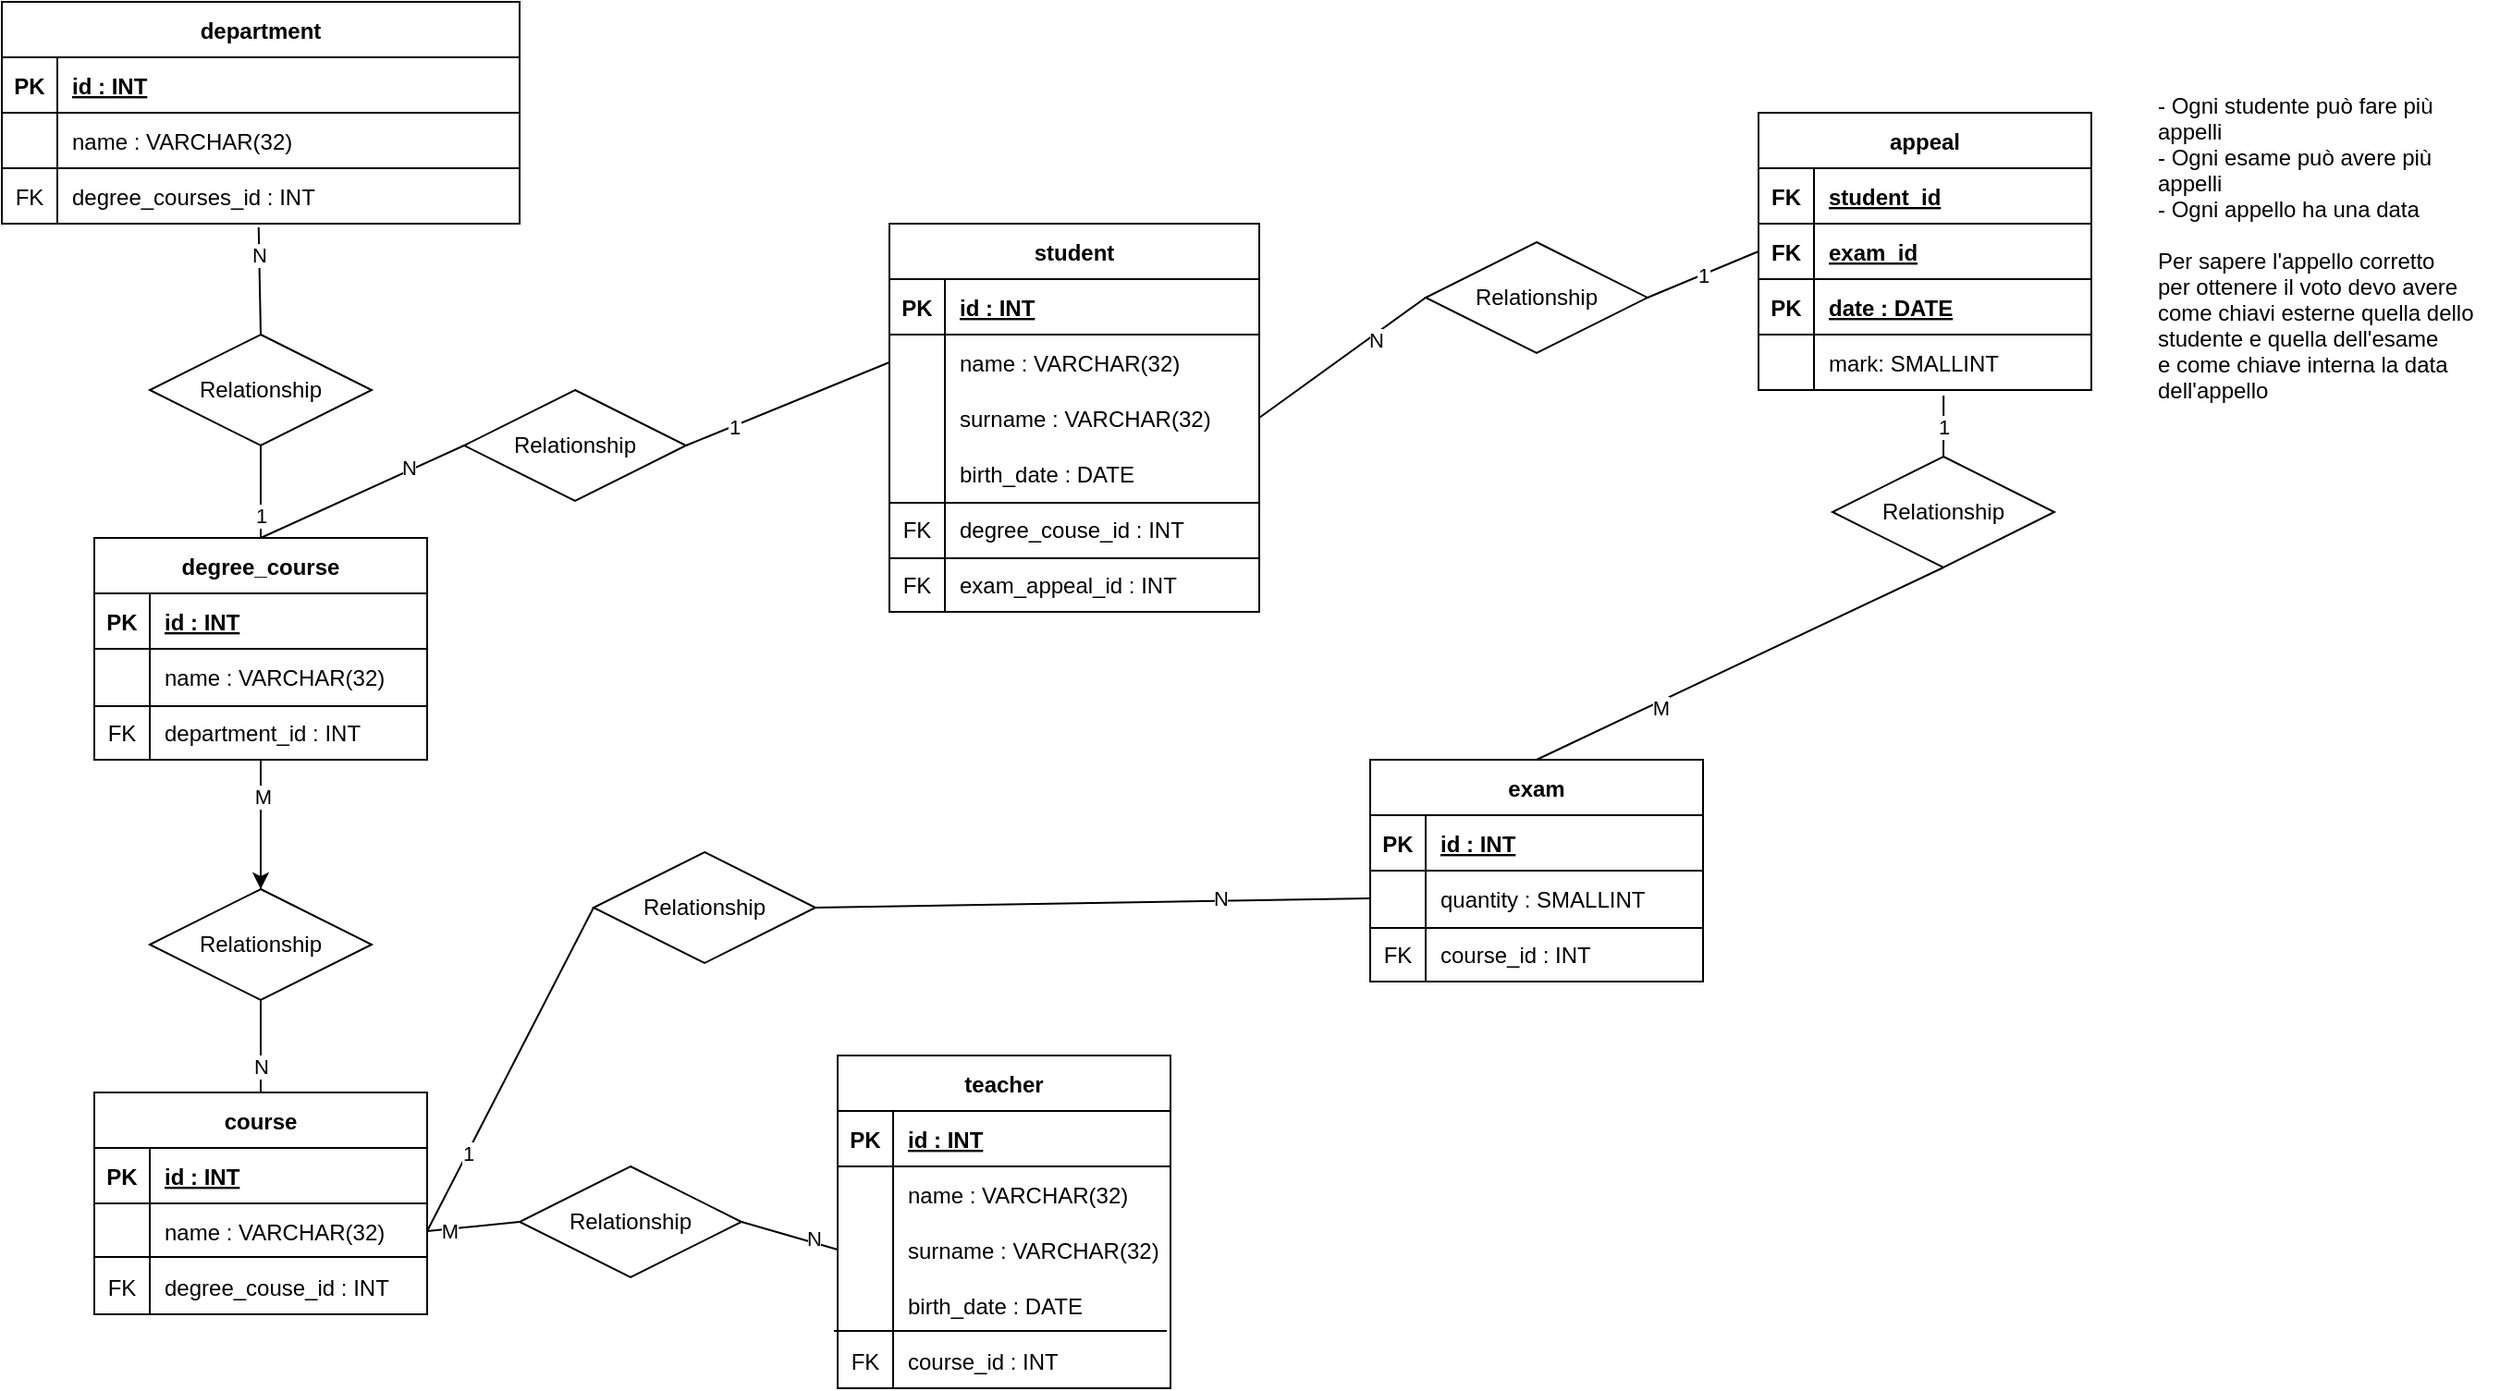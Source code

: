 <mxfile version="20.7.4" type="device"><diagram id="DWZKj3SrwpcoUIQCz8j2" name="Pagina-1"><mxGraphModel dx="1434" dy="836" grid="1" gridSize="10" guides="1" tooltips="1" connect="1" arrows="1" fold="1" page="1" pageScale="1" pageWidth="3300" pageHeight="4681" math="0" shadow="0"><root><mxCell id="0"/><mxCell id="1" parent="0"/><mxCell id="6CLh-cttLVNb6M2mS8Tf-47" value="department" style="shape=table;startSize=30;container=1;collapsible=1;childLayout=tableLayout;fixedRows=1;rowLines=0;fontStyle=1;align=center;resizeLast=1;" vertex="1" parent="1"><mxGeometry x="20" y="20" width="280" height="120" as="geometry"/></mxCell><mxCell id="6CLh-cttLVNb6M2mS8Tf-48" value="" style="shape=tableRow;horizontal=0;startSize=0;swimlaneHead=0;swimlaneBody=0;fillColor=none;collapsible=0;dropTarget=0;points=[[0,0.5],[1,0.5]];portConstraint=eastwest;top=0;left=0;right=0;bottom=1;" vertex="1" parent="6CLh-cttLVNb6M2mS8Tf-47"><mxGeometry y="30" width="280" height="30" as="geometry"/></mxCell><mxCell id="6CLh-cttLVNb6M2mS8Tf-49" value="PK" style="shape=partialRectangle;connectable=0;fillColor=none;top=0;left=0;bottom=0;right=0;fontStyle=1;overflow=hidden;" vertex="1" parent="6CLh-cttLVNb6M2mS8Tf-48"><mxGeometry width="30" height="30" as="geometry"><mxRectangle width="30" height="30" as="alternateBounds"/></mxGeometry></mxCell><mxCell id="6CLh-cttLVNb6M2mS8Tf-50" value="id : INT" style="shape=partialRectangle;connectable=0;fillColor=none;top=0;left=0;bottom=0;right=0;align=left;spacingLeft=6;fontStyle=5;overflow=hidden;" vertex="1" parent="6CLh-cttLVNb6M2mS8Tf-48"><mxGeometry x="30" width="250" height="30" as="geometry"><mxRectangle width="250" height="30" as="alternateBounds"/></mxGeometry></mxCell><mxCell id="6CLh-cttLVNb6M2mS8Tf-51" value="" style="shape=tableRow;horizontal=0;startSize=0;swimlaneHead=0;swimlaneBody=0;fillColor=none;collapsible=0;dropTarget=0;points=[[0,0.5],[1,0.5]];portConstraint=eastwest;top=0;left=0;right=0;bottom=0;perimeterSpacing=0;" vertex="1" parent="6CLh-cttLVNb6M2mS8Tf-47"><mxGeometry y="60" width="280" height="30" as="geometry"/></mxCell><mxCell id="6CLh-cttLVNb6M2mS8Tf-52" value="" style="shape=partialRectangle;connectable=0;fillColor=none;top=0;left=0;bottom=0;right=0;editable=1;overflow=hidden;" vertex="1" parent="6CLh-cttLVNb6M2mS8Tf-51"><mxGeometry width="30" height="30" as="geometry"><mxRectangle width="30" height="30" as="alternateBounds"/></mxGeometry></mxCell><mxCell id="6CLh-cttLVNb6M2mS8Tf-53" value="name : VARCHAR(32)" style="shape=partialRectangle;connectable=0;fillColor=none;top=0;left=0;bottom=0;right=0;align=left;spacingLeft=6;overflow=hidden;" vertex="1" parent="6CLh-cttLVNb6M2mS8Tf-51"><mxGeometry x="30" width="250" height="30" as="geometry"><mxRectangle width="250" height="30" as="alternateBounds"/></mxGeometry></mxCell><mxCell id="6CLh-cttLVNb6M2mS8Tf-65" value="" style="shape=tableRow;horizontal=0;startSize=0;swimlaneHead=0;swimlaneBody=0;fillColor=none;collapsible=0;dropTarget=0;points=[[0,0.5],[1,0.5]];portConstraint=eastwest;top=0;left=0;right=0;bottom=0;perimeterSpacing=0;swimlaneLine=1;strokeWidth=1;strokeColor=#000000;rounded=0;shadow=0;" vertex="1" parent="6CLh-cttLVNb6M2mS8Tf-47"><mxGeometry y="90" width="280" height="30" as="geometry"/></mxCell><mxCell id="6CLh-cttLVNb6M2mS8Tf-66" value="FK" style="shape=partialRectangle;connectable=0;fillColor=none;top=0;left=0;bottom=0;right=0;fontStyle=0;overflow=hidden;" vertex="1" parent="6CLh-cttLVNb6M2mS8Tf-65"><mxGeometry width="30" height="30" as="geometry"><mxRectangle width="30" height="30" as="alternateBounds"/></mxGeometry></mxCell><mxCell id="6CLh-cttLVNb6M2mS8Tf-67" value="degree_courses_id : INT" style="shape=partialRectangle;connectable=0;fillColor=none;top=0;left=0;bottom=0;right=0;align=left;spacingLeft=6;fontStyle=0;overflow=hidden;" vertex="1" parent="6CLh-cttLVNb6M2mS8Tf-65"><mxGeometry x="30" width="250" height="30" as="geometry"><mxRectangle width="250" height="30" as="alternateBounds"/></mxGeometry></mxCell><mxCell id="6CLh-cttLVNb6M2mS8Tf-120" value="" style="edgeStyle=orthogonalEdgeStyle;rounded=0;orthogonalLoop=1;jettySize=auto;html=1;" edge="1" parent="1" source="6CLh-cttLVNb6M2mS8Tf-68" target="6CLh-cttLVNb6M2mS8Tf-117"><mxGeometry relative="1" as="geometry"/></mxCell><mxCell id="6CLh-cttLVNb6M2mS8Tf-68" value="degree_course" style="shape=table;startSize=30;container=1;collapsible=1;childLayout=tableLayout;fixedRows=1;rowLines=0;fontStyle=1;align=center;resizeLast=1;" vertex="1" parent="1"><mxGeometry x="70" y="310" width="180" height="120" as="geometry"/></mxCell><mxCell id="6CLh-cttLVNb6M2mS8Tf-69" value="" style="shape=tableRow;horizontal=0;startSize=0;swimlaneHead=0;swimlaneBody=0;fillColor=none;collapsible=0;dropTarget=0;points=[[0,0.5],[1,0.5]];portConstraint=eastwest;top=0;left=0;right=0;bottom=1;" vertex="1" parent="6CLh-cttLVNb6M2mS8Tf-68"><mxGeometry y="30" width="180" height="30" as="geometry"/></mxCell><mxCell id="6CLh-cttLVNb6M2mS8Tf-70" value="PK" style="shape=partialRectangle;connectable=0;fillColor=none;top=0;left=0;bottom=0;right=0;fontStyle=1;overflow=hidden;" vertex="1" parent="6CLh-cttLVNb6M2mS8Tf-69"><mxGeometry width="30" height="30" as="geometry"><mxRectangle width="30" height="30" as="alternateBounds"/></mxGeometry></mxCell><mxCell id="6CLh-cttLVNb6M2mS8Tf-71" value="id : INT" style="shape=partialRectangle;connectable=0;fillColor=none;top=0;left=0;bottom=0;right=0;align=left;spacingLeft=6;fontStyle=5;overflow=hidden;" vertex="1" parent="6CLh-cttLVNb6M2mS8Tf-69"><mxGeometry x="30" width="150" height="30" as="geometry"><mxRectangle width="150" height="30" as="alternateBounds"/></mxGeometry></mxCell><mxCell id="6CLh-cttLVNb6M2mS8Tf-72" value="" style="shape=tableRow;horizontal=0;startSize=0;swimlaneHead=0;swimlaneBody=0;fillColor=none;collapsible=0;dropTarget=0;points=[[0,0.5],[1,0.5]];portConstraint=eastwest;top=0;left=0;right=0;bottom=0;" vertex="1" parent="6CLh-cttLVNb6M2mS8Tf-68"><mxGeometry y="60" width="180" height="30" as="geometry"/></mxCell><mxCell id="6CLh-cttLVNb6M2mS8Tf-73" value="" style="shape=partialRectangle;connectable=0;fillColor=none;top=0;left=0;bottom=0;right=0;editable=1;overflow=hidden;" vertex="1" parent="6CLh-cttLVNb6M2mS8Tf-72"><mxGeometry width="30" height="30" as="geometry"><mxRectangle width="30" height="30" as="alternateBounds"/></mxGeometry></mxCell><mxCell id="6CLh-cttLVNb6M2mS8Tf-74" value="name : VARCHAR(32)" style="shape=partialRectangle;connectable=0;fillColor=none;top=0;left=0;bottom=0;right=0;align=left;spacingLeft=6;overflow=hidden;" vertex="1" parent="6CLh-cttLVNb6M2mS8Tf-72"><mxGeometry x="30" width="150" height="30" as="geometry"><mxRectangle width="150" height="30" as="alternateBounds"/></mxGeometry></mxCell><mxCell id="6CLh-cttLVNb6M2mS8Tf-106" value="" style="shape=tableRow;horizontal=0;startSize=0;swimlaneHead=0;swimlaneBody=0;fillColor=none;collapsible=0;dropTarget=0;points=[[0,0.5],[1,0.5]];portConstraint=eastwest;top=0;left=0;right=0;bottom=0;rounded=0;shadow=0;sketch=0;strokeColor=#000000;strokeWidth=1;" vertex="1" parent="6CLh-cttLVNb6M2mS8Tf-68"><mxGeometry y="90" width="180" height="30" as="geometry"/></mxCell><mxCell id="6CLh-cttLVNb6M2mS8Tf-107" value="FK" style="shape=partialRectangle;connectable=0;fillColor=none;top=0;left=0;bottom=0;right=0;fontStyle=0;overflow=hidden;rounded=0;shadow=0;sketch=0;strokeColor=#000000;strokeWidth=1;" vertex="1" parent="6CLh-cttLVNb6M2mS8Tf-106"><mxGeometry width="30" height="30" as="geometry"><mxRectangle width="30" height="30" as="alternateBounds"/></mxGeometry></mxCell><mxCell id="6CLh-cttLVNb6M2mS8Tf-108" value="department_id : INT" style="shape=partialRectangle;connectable=0;fillColor=none;top=0;left=0;bottom=0;right=0;align=left;spacingLeft=6;fontStyle=0;overflow=hidden;rounded=0;shadow=0;sketch=0;strokeColor=#000000;strokeWidth=1;" vertex="1" parent="6CLh-cttLVNb6M2mS8Tf-106"><mxGeometry x="30" width="150" height="30" as="geometry"><mxRectangle width="150" height="30" as="alternateBounds"/></mxGeometry></mxCell><mxCell id="6CLh-cttLVNb6M2mS8Tf-87" value="" style="line;strokeWidth=1;rotatable=0;dashed=0;labelPosition=right;align=left;verticalAlign=middle;spacingTop=0;spacingLeft=6;points=[];portConstraint=eastwest;rounded=0;shadow=0;sketch=0;strokeColor=#000000;fillColor=none;" vertex="1" parent="1"><mxGeometry x="20" y="105" width="280" height="10" as="geometry"/></mxCell><mxCell id="6CLh-cttLVNb6M2mS8Tf-88" value="Relationship" style="shape=rhombus;perimeter=rhombusPerimeter;whiteSpace=wrap;html=1;align=center;rounded=0;shadow=0;sketch=0;strokeColor=#000000;strokeWidth=1;fillColor=none;" vertex="1" parent="1"><mxGeometry x="100" y="200" width="120" height="60" as="geometry"/></mxCell><mxCell id="6CLh-cttLVNb6M2mS8Tf-89" value="" style="endArrow=none;html=1;rounded=0;exitX=0.496;exitY=1.067;exitDx=0;exitDy=0;entryX=0.5;entryY=0;entryDx=0;entryDy=0;exitPerimeter=0;" edge="1" parent="1" source="6CLh-cttLVNb6M2mS8Tf-65" target="6CLh-cttLVNb6M2mS8Tf-88"><mxGeometry relative="1" as="geometry"><mxPoint x="280" y="250" as="sourcePoint"/><mxPoint x="440" y="250" as="targetPoint"/></mxGeometry></mxCell><mxCell id="6CLh-cttLVNb6M2mS8Tf-110" value="N" style="edgeLabel;html=1;align=center;verticalAlign=middle;resizable=0;points=[];" vertex="1" connectable="0" parent="6CLh-cttLVNb6M2mS8Tf-89"><mxGeometry x="-0.483" relative="1" as="geometry"><mxPoint as="offset"/></mxGeometry></mxCell><mxCell id="6CLh-cttLVNb6M2mS8Tf-90" value="" style="endArrow=none;html=1;rounded=0;exitX=0.5;exitY=1;exitDx=0;exitDy=0;entryX=0.5;entryY=0;entryDx=0;entryDy=0;" edge="1" parent="1" source="6CLh-cttLVNb6M2mS8Tf-88" target="6CLh-cttLVNb6M2mS8Tf-68"><mxGeometry relative="1" as="geometry"><mxPoint x="380" y="240" as="sourcePoint"/><mxPoint x="540" y="240" as="targetPoint"/></mxGeometry></mxCell><mxCell id="6CLh-cttLVNb6M2mS8Tf-111" value="1" style="edgeLabel;html=1;align=center;verticalAlign=middle;resizable=0;points=[];" vertex="1" connectable="0" parent="6CLh-cttLVNb6M2mS8Tf-90"><mxGeometry x="0.52" relative="1" as="geometry"><mxPoint as="offset"/></mxGeometry></mxCell><mxCell id="6CLh-cttLVNb6M2mS8Tf-91" value="course" style="shape=table;startSize=30;container=1;collapsible=1;childLayout=tableLayout;fixedRows=1;rowLines=0;fontStyle=1;align=center;resizeLast=1;rounded=0;shadow=0;sketch=0;strokeColor=#000000;strokeWidth=1;fillColor=none;" vertex="1" parent="1"><mxGeometry x="70" y="610" width="180" height="120" as="geometry"/></mxCell><mxCell id="6CLh-cttLVNb6M2mS8Tf-92" value="" style="shape=tableRow;horizontal=0;startSize=0;swimlaneHead=0;swimlaneBody=0;fillColor=none;collapsible=0;dropTarget=0;points=[[0,0.5],[1,0.5]];portConstraint=eastwest;top=0;left=0;right=0;bottom=1;rounded=0;shadow=0;sketch=0;strokeColor=#000000;strokeWidth=1;" vertex="1" parent="6CLh-cttLVNb6M2mS8Tf-91"><mxGeometry y="30" width="180" height="30" as="geometry"/></mxCell><mxCell id="6CLh-cttLVNb6M2mS8Tf-93" value="PK" style="shape=partialRectangle;connectable=0;fillColor=none;top=0;left=0;bottom=0;right=0;fontStyle=1;overflow=hidden;rounded=0;shadow=0;sketch=0;strokeColor=#000000;strokeWidth=1;" vertex="1" parent="6CLh-cttLVNb6M2mS8Tf-92"><mxGeometry width="30" height="30" as="geometry"><mxRectangle width="30" height="30" as="alternateBounds"/></mxGeometry></mxCell><mxCell id="6CLh-cttLVNb6M2mS8Tf-94" value="id : INT" style="shape=partialRectangle;connectable=0;fillColor=none;top=0;left=0;bottom=0;right=0;align=left;spacingLeft=6;fontStyle=5;overflow=hidden;rounded=0;shadow=0;sketch=0;strokeColor=#000000;strokeWidth=1;" vertex="1" parent="6CLh-cttLVNb6M2mS8Tf-92"><mxGeometry x="30" width="150" height="30" as="geometry"><mxRectangle width="150" height="30" as="alternateBounds"/></mxGeometry></mxCell><mxCell id="6CLh-cttLVNb6M2mS8Tf-95" value="" style="shape=tableRow;horizontal=0;startSize=0;swimlaneHead=0;swimlaneBody=0;fillColor=none;collapsible=0;dropTarget=0;points=[[0,0.5],[1,0.5]];portConstraint=eastwest;top=0;left=0;right=0;bottom=0;rounded=0;shadow=0;sketch=0;strokeColor=#000000;strokeWidth=1;" vertex="1" parent="6CLh-cttLVNb6M2mS8Tf-91"><mxGeometry y="60" width="180" height="30" as="geometry"/></mxCell><mxCell id="6CLh-cttLVNb6M2mS8Tf-96" value="" style="shape=partialRectangle;connectable=0;fillColor=none;top=0;left=0;bottom=0;right=0;editable=1;overflow=hidden;rounded=0;shadow=0;sketch=0;strokeColor=#000000;strokeWidth=1;" vertex="1" parent="6CLh-cttLVNb6M2mS8Tf-95"><mxGeometry width="30" height="30" as="geometry"><mxRectangle width="30" height="30" as="alternateBounds"/></mxGeometry></mxCell><mxCell id="6CLh-cttLVNb6M2mS8Tf-97" value="name : VARCHAR(32)" style="shape=partialRectangle;connectable=0;fillColor=none;top=0;left=0;bottom=0;right=0;align=left;spacingLeft=6;overflow=hidden;rounded=0;shadow=0;sketch=0;strokeColor=#000000;strokeWidth=1;" vertex="1" parent="6CLh-cttLVNb6M2mS8Tf-95"><mxGeometry x="30" width="150" height="30" as="geometry"><mxRectangle width="150" height="30" as="alternateBounds"/></mxGeometry></mxCell><mxCell id="6CLh-cttLVNb6M2mS8Tf-113" value="" style="shape=tableRow;horizontal=0;startSize=0;swimlaneHead=0;swimlaneBody=0;fillColor=none;collapsible=0;dropTarget=0;points=[[0,0.5],[1,0.5]];portConstraint=eastwest;top=0;left=0;right=0;bottom=0;rounded=0;shadow=0;sketch=0;strokeColor=#000000;strokeWidth=1;" vertex="1" parent="6CLh-cttLVNb6M2mS8Tf-91"><mxGeometry y="90" width="180" height="30" as="geometry"/></mxCell><mxCell id="6CLh-cttLVNb6M2mS8Tf-114" value="FK" style="shape=partialRectangle;connectable=0;fillColor=none;top=0;left=0;bottom=0;right=0;fontStyle=0;overflow=hidden;rounded=0;shadow=0;sketch=0;strokeColor=#000000;strokeWidth=1;" vertex="1" parent="6CLh-cttLVNb6M2mS8Tf-113"><mxGeometry width="30" height="30" as="geometry"><mxRectangle width="30" height="30" as="alternateBounds"/></mxGeometry></mxCell><mxCell id="6CLh-cttLVNb6M2mS8Tf-115" value="degree_couse_id : INT" style="shape=partialRectangle;connectable=0;fillColor=none;top=0;left=0;bottom=0;right=0;align=left;spacingLeft=6;fontStyle=0;overflow=hidden;rounded=0;shadow=0;sketch=0;strokeColor=#000000;strokeWidth=1;" vertex="1" parent="6CLh-cttLVNb6M2mS8Tf-113"><mxGeometry x="30" width="150" height="30" as="geometry"><mxRectangle width="150" height="30" as="alternateBounds"/></mxGeometry></mxCell><mxCell id="6CLh-cttLVNb6M2mS8Tf-109" value="" style="line;strokeWidth=1;rotatable=0;dashed=0;labelPosition=right;align=left;verticalAlign=middle;spacingTop=0;spacingLeft=6;points=[];portConstraint=eastwest;rounded=0;shadow=0;sketch=0;strokeColor=#000000;fillColor=none;" vertex="1" parent="1"><mxGeometry x="70" y="396" width="180" height="10" as="geometry"/></mxCell><mxCell id="6CLh-cttLVNb6M2mS8Tf-116" value="" style="line;strokeWidth=1;rotatable=0;dashed=0;labelPosition=right;align=left;verticalAlign=middle;spacingTop=0;spacingLeft=6;points=[];portConstraint=eastwest;rounded=0;shadow=0;sketch=0;strokeColor=#000000;fillColor=none;" vertex="1" parent="1"><mxGeometry x="70" y="694" width="180" height="10" as="geometry"/></mxCell><mxCell id="6CLh-cttLVNb6M2mS8Tf-117" value="Relationship" style="shape=rhombus;perimeter=rhombusPerimeter;whiteSpace=wrap;html=1;align=center;rounded=0;shadow=0;sketch=0;strokeColor=#000000;strokeWidth=1;fillColor=none;" vertex="1" parent="1"><mxGeometry x="100" y="500" width="120" height="60" as="geometry"/></mxCell><mxCell id="6CLh-cttLVNb6M2mS8Tf-118" value="" style="endArrow=none;html=1;rounded=0;entryX=0.5;entryY=0;entryDx=0;entryDy=0;" edge="1" parent="1" target="6CLh-cttLVNb6M2mS8Tf-117"><mxGeometry relative="1" as="geometry"><mxPoint x="160" y="430" as="sourcePoint"/><mxPoint x="550" y="540" as="targetPoint"/></mxGeometry></mxCell><mxCell id="6CLh-cttLVNb6M2mS8Tf-124" value="M" style="edgeLabel;html=1;align=center;verticalAlign=middle;resizable=0;points=[];" vertex="1" connectable="0" parent="6CLh-cttLVNb6M2mS8Tf-118"><mxGeometry x="-0.429" y="1" relative="1" as="geometry"><mxPoint as="offset"/></mxGeometry></mxCell><mxCell id="6CLh-cttLVNb6M2mS8Tf-119" value="" style="endArrow=none;html=1;rounded=0;exitX=0.5;exitY=1;exitDx=0;exitDy=0;entryX=0.5;entryY=0;entryDx=0;entryDy=0;" edge="1" parent="1" source="6CLh-cttLVNb6M2mS8Tf-117" target="6CLh-cttLVNb6M2mS8Tf-91"><mxGeometry relative="1" as="geometry"><mxPoint x="170" y="580" as="sourcePoint"/><mxPoint x="330" y="580" as="targetPoint"/></mxGeometry></mxCell><mxCell id="6CLh-cttLVNb6M2mS8Tf-123" value="N" style="edgeLabel;html=1;align=center;verticalAlign=middle;resizable=0;points=[];" vertex="1" connectable="0" parent="6CLh-cttLVNb6M2mS8Tf-119"><mxGeometry x="0.44" relative="1" as="geometry"><mxPoint as="offset"/></mxGeometry></mxCell><mxCell id="6CLh-cttLVNb6M2mS8Tf-125" value="teacher" style="shape=table;startSize=30;container=1;collapsible=1;childLayout=tableLayout;fixedRows=1;rowLines=0;fontStyle=1;align=center;resizeLast=1;rounded=0;shadow=0;sketch=0;strokeColor=#000000;strokeWidth=1;fillColor=none;" vertex="1" parent="1"><mxGeometry x="472" y="590" width="180" height="180" as="geometry"/></mxCell><mxCell id="6CLh-cttLVNb6M2mS8Tf-126" value="" style="shape=tableRow;horizontal=0;startSize=0;swimlaneHead=0;swimlaneBody=0;fillColor=none;collapsible=0;dropTarget=0;points=[[0,0.5],[1,0.5]];portConstraint=eastwest;top=0;left=0;right=0;bottom=1;rounded=0;shadow=0;sketch=0;strokeColor=#000000;strokeWidth=1;" vertex="1" parent="6CLh-cttLVNb6M2mS8Tf-125"><mxGeometry y="30" width="180" height="30" as="geometry"/></mxCell><mxCell id="6CLh-cttLVNb6M2mS8Tf-127" value="PK" style="shape=partialRectangle;connectable=0;fillColor=none;top=0;left=0;bottom=0;right=0;fontStyle=1;overflow=hidden;rounded=0;shadow=0;sketch=0;strokeColor=#000000;strokeWidth=1;" vertex="1" parent="6CLh-cttLVNb6M2mS8Tf-126"><mxGeometry width="30" height="30" as="geometry"><mxRectangle width="30" height="30" as="alternateBounds"/></mxGeometry></mxCell><mxCell id="6CLh-cttLVNb6M2mS8Tf-128" value="id : INT" style="shape=partialRectangle;connectable=0;fillColor=none;top=0;left=0;bottom=0;right=0;align=left;spacingLeft=6;fontStyle=5;overflow=hidden;rounded=0;shadow=0;sketch=0;strokeColor=#000000;strokeWidth=1;" vertex="1" parent="6CLh-cttLVNb6M2mS8Tf-126"><mxGeometry x="30" width="150" height="30" as="geometry"><mxRectangle width="150" height="30" as="alternateBounds"/></mxGeometry></mxCell><mxCell id="6CLh-cttLVNb6M2mS8Tf-129" value="" style="shape=tableRow;horizontal=0;startSize=0;swimlaneHead=0;swimlaneBody=0;fillColor=none;collapsible=0;dropTarget=0;points=[[0,0.5],[1,0.5]];portConstraint=eastwest;top=0;left=0;right=0;bottom=0;rounded=0;shadow=0;sketch=0;strokeColor=#000000;strokeWidth=1;" vertex="1" parent="6CLh-cttLVNb6M2mS8Tf-125"><mxGeometry y="60" width="180" height="30" as="geometry"/></mxCell><mxCell id="6CLh-cttLVNb6M2mS8Tf-130" value="" style="shape=partialRectangle;connectable=0;fillColor=none;top=0;left=0;bottom=0;right=0;editable=1;overflow=hidden;rounded=0;shadow=0;sketch=0;strokeColor=#000000;strokeWidth=1;" vertex="1" parent="6CLh-cttLVNb6M2mS8Tf-129"><mxGeometry width="30" height="30" as="geometry"><mxRectangle width="30" height="30" as="alternateBounds"/></mxGeometry></mxCell><mxCell id="6CLh-cttLVNb6M2mS8Tf-131" value="name : VARCHAR(32)" style="shape=partialRectangle;connectable=0;fillColor=none;top=0;left=0;bottom=0;right=0;align=left;spacingLeft=6;overflow=hidden;rounded=0;shadow=0;sketch=0;strokeColor=#000000;strokeWidth=1;" vertex="1" parent="6CLh-cttLVNb6M2mS8Tf-129"><mxGeometry x="30" width="150" height="30" as="geometry"><mxRectangle width="150" height="30" as="alternateBounds"/></mxGeometry></mxCell><mxCell id="6CLh-cttLVNb6M2mS8Tf-132" value="" style="shape=tableRow;horizontal=0;startSize=0;swimlaneHead=0;swimlaneBody=0;fillColor=none;collapsible=0;dropTarget=0;points=[[0,0.5],[1,0.5]];portConstraint=eastwest;top=0;left=0;right=0;bottom=0;rounded=0;shadow=0;sketch=0;strokeColor=#000000;strokeWidth=1;" vertex="1" parent="6CLh-cttLVNb6M2mS8Tf-125"><mxGeometry y="90" width="180" height="30" as="geometry"/></mxCell><mxCell id="6CLh-cttLVNb6M2mS8Tf-133" value="" style="shape=partialRectangle;connectable=0;fillColor=none;top=0;left=0;bottom=0;right=0;editable=1;overflow=hidden;rounded=0;shadow=0;sketch=0;strokeColor=#000000;strokeWidth=1;" vertex="1" parent="6CLh-cttLVNb6M2mS8Tf-132"><mxGeometry width="30" height="30" as="geometry"><mxRectangle width="30" height="30" as="alternateBounds"/></mxGeometry></mxCell><mxCell id="6CLh-cttLVNb6M2mS8Tf-134" value="surname : VARCHAR(32)" style="shape=partialRectangle;connectable=0;fillColor=none;top=0;left=0;bottom=0;right=0;align=left;spacingLeft=6;overflow=hidden;rounded=0;shadow=0;sketch=0;strokeColor=#000000;strokeWidth=1;" vertex="1" parent="6CLh-cttLVNb6M2mS8Tf-132"><mxGeometry x="30" width="150" height="30" as="geometry"><mxRectangle width="150" height="30" as="alternateBounds"/></mxGeometry></mxCell><mxCell id="6CLh-cttLVNb6M2mS8Tf-135" value="" style="shape=tableRow;horizontal=0;startSize=0;swimlaneHead=0;swimlaneBody=0;fillColor=none;collapsible=0;dropTarget=0;points=[[0,0.5],[1,0.5]];portConstraint=eastwest;top=0;left=0;right=0;bottom=0;rounded=0;shadow=0;sketch=0;strokeColor=#000000;strokeWidth=1;" vertex="1" parent="6CLh-cttLVNb6M2mS8Tf-125"><mxGeometry y="120" width="180" height="30" as="geometry"/></mxCell><mxCell id="6CLh-cttLVNb6M2mS8Tf-136" value="" style="shape=partialRectangle;connectable=0;fillColor=none;top=0;left=0;bottom=0;right=0;editable=1;overflow=hidden;rounded=0;shadow=0;sketch=0;strokeColor=#000000;strokeWidth=1;" vertex="1" parent="6CLh-cttLVNb6M2mS8Tf-135"><mxGeometry width="30" height="30" as="geometry"><mxRectangle width="30" height="30" as="alternateBounds"/></mxGeometry></mxCell><mxCell id="6CLh-cttLVNb6M2mS8Tf-137" value="birth_date : DATE" style="shape=partialRectangle;connectable=0;fillColor=none;top=0;left=0;bottom=0;right=0;align=left;spacingLeft=6;overflow=hidden;rounded=0;shadow=0;sketch=0;strokeColor=#000000;strokeWidth=1;" vertex="1" parent="6CLh-cttLVNb6M2mS8Tf-135"><mxGeometry x="30" width="150" height="30" as="geometry"><mxRectangle width="150" height="30" as="alternateBounds"/></mxGeometry></mxCell><mxCell id="6CLh-cttLVNb6M2mS8Tf-138" value="" style="shape=tableRow;horizontal=0;startSize=0;swimlaneHead=0;swimlaneBody=0;fillColor=none;collapsible=0;dropTarget=0;points=[[0,0.5],[1,0.5]];portConstraint=eastwest;top=0;left=0;right=0;bottom=0;rounded=0;shadow=0;sketch=0;strokeColor=#000000;strokeWidth=1;" vertex="1" parent="6CLh-cttLVNb6M2mS8Tf-125"><mxGeometry y="150" width="180" height="30" as="geometry"/></mxCell><mxCell id="6CLh-cttLVNb6M2mS8Tf-139" value="FK" style="shape=partialRectangle;connectable=0;fillColor=none;top=0;left=0;bottom=0;right=0;fontStyle=0;overflow=hidden;rounded=0;shadow=0;sketch=0;strokeColor=#000000;strokeWidth=1;" vertex="1" parent="6CLh-cttLVNb6M2mS8Tf-138"><mxGeometry width="30" height="30" as="geometry"><mxRectangle width="30" height="30" as="alternateBounds"/></mxGeometry></mxCell><mxCell id="6CLh-cttLVNb6M2mS8Tf-140" value="course_id : INT" style="shape=partialRectangle;connectable=0;fillColor=none;top=0;left=0;bottom=0;right=0;align=left;spacingLeft=6;fontStyle=0;overflow=hidden;rounded=0;shadow=0;sketch=0;strokeColor=#000000;strokeWidth=1;" vertex="1" parent="6CLh-cttLVNb6M2mS8Tf-138"><mxGeometry x="30" width="150" height="30" as="geometry"><mxRectangle width="150" height="30" as="alternateBounds"/></mxGeometry></mxCell><mxCell id="6CLh-cttLVNb6M2mS8Tf-141" value="" style="line;strokeWidth=1;rotatable=0;dashed=0;labelPosition=right;align=left;verticalAlign=middle;spacingTop=0;spacingLeft=6;points=[];portConstraint=eastwest;rounded=0;shadow=0;sketch=0;strokeColor=#000000;fillColor=none;" vertex="1" parent="1"><mxGeometry x="470" y="734" width="180" height="10" as="geometry"/></mxCell><mxCell id="6CLh-cttLVNb6M2mS8Tf-142" value="" style="endArrow=none;html=1;rounded=0;exitX=1;exitY=0.5;exitDx=0;exitDy=0;entryX=0;entryY=0.5;entryDx=0;entryDy=0;" edge="1" parent="1" source="6CLh-cttLVNb6M2mS8Tf-95" target="6CLh-cttLVNb6M2mS8Tf-143"><mxGeometry relative="1" as="geometry"><mxPoint x="290" y="880" as="sourcePoint"/><mxPoint x="450" y="880" as="targetPoint"/></mxGeometry></mxCell><mxCell id="6CLh-cttLVNb6M2mS8Tf-147" value="M" style="edgeLabel;html=1;align=center;verticalAlign=middle;resizable=0;points=[];" vertex="1" connectable="0" parent="6CLh-cttLVNb6M2mS8Tf-142"><mxGeometry x="-0.525" y="-1" relative="1" as="geometry"><mxPoint as="offset"/></mxGeometry></mxCell><mxCell id="6CLh-cttLVNb6M2mS8Tf-143" value="Relationship" style="shape=rhombus;perimeter=rhombusPerimeter;whiteSpace=wrap;html=1;align=center;rounded=0;shadow=0;sketch=0;strokeColor=#000000;strokeWidth=1;fillColor=none;" vertex="1" parent="1"><mxGeometry x="300" y="650" width="120" height="60" as="geometry"/></mxCell><mxCell id="6CLh-cttLVNb6M2mS8Tf-144" value="" style="endArrow=none;html=1;rounded=0;exitX=1;exitY=0.5;exitDx=0;exitDy=0;entryX=0;entryY=0.5;entryDx=0;entryDy=0;" edge="1" parent="1" source="6CLh-cttLVNb6M2mS8Tf-143" target="6CLh-cttLVNb6M2mS8Tf-132"><mxGeometry relative="1" as="geometry"><mxPoint x="330" y="840" as="sourcePoint"/><mxPoint x="490" y="840" as="targetPoint"/></mxGeometry></mxCell><mxCell id="6CLh-cttLVNb6M2mS8Tf-146" value="N" style="edgeLabel;html=1;align=center;verticalAlign=middle;resizable=0;points=[];" vertex="1" connectable="0" parent="6CLh-cttLVNb6M2mS8Tf-144"><mxGeometry x="0.457" y="2" relative="1" as="geometry"><mxPoint as="offset"/></mxGeometry></mxCell><mxCell id="6CLh-cttLVNb6M2mS8Tf-148" value="exam" style="shape=table;startSize=30;container=1;collapsible=1;childLayout=tableLayout;fixedRows=1;rowLines=0;fontStyle=1;align=center;resizeLast=1;rounded=0;shadow=0;sketch=0;strokeColor=#000000;strokeWidth=1;fillColor=none;" vertex="1" parent="1"><mxGeometry x="760" y="430" width="180" height="120" as="geometry"/></mxCell><mxCell id="6CLh-cttLVNb6M2mS8Tf-149" value="" style="shape=tableRow;horizontal=0;startSize=0;swimlaneHead=0;swimlaneBody=0;fillColor=none;collapsible=0;dropTarget=0;points=[[0,0.5],[1,0.5]];portConstraint=eastwest;top=0;left=0;right=0;bottom=1;rounded=0;shadow=0;sketch=0;strokeColor=#000000;strokeWidth=1;" vertex="1" parent="6CLh-cttLVNb6M2mS8Tf-148"><mxGeometry y="30" width="180" height="30" as="geometry"/></mxCell><mxCell id="6CLh-cttLVNb6M2mS8Tf-150" value="PK" style="shape=partialRectangle;connectable=0;fillColor=none;top=0;left=0;bottom=0;right=0;fontStyle=1;overflow=hidden;rounded=0;shadow=0;sketch=0;strokeColor=#000000;strokeWidth=1;" vertex="1" parent="6CLh-cttLVNb6M2mS8Tf-149"><mxGeometry width="30" height="30" as="geometry"><mxRectangle width="30" height="30" as="alternateBounds"/></mxGeometry></mxCell><mxCell id="6CLh-cttLVNb6M2mS8Tf-151" value="id : INT" style="shape=partialRectangle;connectable=0;fillColor=none;top=0;left=0;bottom=0;right=0;align=left;spacingLeft=6;fontStyle=5;overflow=hidden;rounded=0;shadow=0;sketch=0;strokeColor=#000000;strokeWidth=1;" vertex="1" parent="6CLh-cttLVNb6M2mS8Tf-149"><mxGeometry x="30" width="150" height="30" as="geometry"><mxRectangle width="150" height="30" as="alternateBounds"/></mxGeometry></mxCell><mxCell id="6CLh-cttLVNb6M2mS8Tf-152" value="" style="shape=tableRow;horizontal=0;startSize=0;swimlaneHead=0;swimlaneBody=0;fillColor=none;collapsible=0;dropTarget=0;points=[[0,0.5],[1,0.5]];portConstraint=eastwest;top=0;left=0;right=0;bottom=0;rounded=0;shadow=0;sketch=0;strokeColor=#000000;strokeWidth=1;" vertex="1" parent="6CLh-cttLVNb6M2mS8Tf-148"><mxGeometry y="60" width="180" height="30" as="geometry"/></mxCell><mxCell id="6CLh-cttLVNb6M2mS8Tf-153" value="" style="shape=partialRectangle;connectable=0;fillColor=none;top=0;left=0;bottom=0;right=0;editable=1;overflow=hidden;rounded=0;shadow=0;sketch=0;strokeColor=#000000;strokeWidth=1;" vertex="1" parent="6CLh-cttLVNb6M2mS8Tf-152"><mxGeometry width="30" height="30" as="geometry"><mxRectangle width="30" height="30" as="alternateBounds"/></mxGeometry></mxCell><mxCell id="6CLh-cttLVNb6M2mS8Tf-154" value="quantity : SMALLINT" style="shape=partialRectangle;connectable=0;fillColor=none;top=0;left=0;bottom=0;right=0;align=left;spacingLeft=6;overflow=hidden;rounded=0;shadow=0;sketch=0;strokeColor=#000000;strokeWidth=1;" vertex="1" parent="6CLh-cttLVNb6M2mS8Tf-152"><mxGeometry x="30" width="150" height="30" as="geometry"><mxRectangle width="150" height="30" as="alternateBounds"/></mxGeometry></mxCell><mxCell id="6CLh-cttLVNb6M2mS8Tf-161" value="" style="shape=tableRow;horizontal=0;startSize=0;swimlaneHead=0;swimlaneBody=0;fillColor=none;collapsible=0;dropTarget=0;points=[[0,0.5],[1,0.5]];portConstraint=eastwest;top=0;left=0;right=0;bottom=0;rounded=0;shadow=0;sketch=0;strokeColor=#000000;strokeWidth=1;" vertex="1" parent="6CLh-cttLVNb6M2mS8Tf-148"><mxGeometry y="90" width="180" height="30" as="geometry"/></mxCell><mxCell id="6CLh-cttLVNb6M2mS8Tf-162" value="FK" style="shape=partialRectangle;connectable=0;fillColor=none;top=0;left=0;bottom=0;right=0;fontStyle=0;overflow=hidden;rounded=0;shadow=0;sketch=0;strokeColor=#000000;strokeWidth=1;" vertex="1" parent="6CLh-cttLVNb6M2mS8Tf-161"><mxGeometry width="30" height="30" as="geometry"><mxRectangle width="30" height="30" as="alternateBounds"/></mxGeometry></mxCell><mxCell id="6CLh-cttLVNb6M2mS8Tf-163" value="course_id : INT" style="shape=partialRectangle;connectable=0;fillColor=none;top=0;left=0;bottom=0;right=0;align=left;spacingLeft=6;fontStyle=0;overflow=hidden;rounded=0;shadow=0;sketch=0;strokeColor=#000000;strokeWidth=1;" vertex="1" parent="6CLh-cttLVNb6M2mS8Tf-161"><mxGeometry x="30" width="150" height="30" as="geometry"><mxRectangle width="150" height="30" as="alternateBounds"/></mxGeometry></mxCell><mxCell id="6CLh-cttLVNb6M2mS8Tf-164" value="Relationship" style="shape=rhombus;perimeter=rhombusPerimeter;whiteSpace=wrap;html=1;align=center;rounded=0;shadow=0;sketch=0;strokeColor=#000000;strokeWidth=1;fillColor=none;" vertex="1" parent="1"><mxGeometry x="340" y="480" width="120" height="60" as="geometry"/></mxCell><mxCell id="6CLh-cttLVNb6M2mS8Tf-165" value="" style="endArrow=none;html=1;rounded=0;exitX=1;exitY=0.5;exitDx=0;exitDy=0;entryX=0;entryY=0.5;entryDx=0;entryDy=0;" edge="1" parent="1" source="6CLh-cttLVNb6M2mS8Tf-164" target="6CLh-cttLVNb6M2mS8Tf-152"><mxGeometry relative="1" as="geometry"><mxPoint x="400" y="430" as="sourcePoint"/><mxPoint x="450" y="445" as="targetPoint"/></mxGeometry></mxCell><mxCell id="6CLh-cttLVNb6M2mS8Tf-166" value="N" style="edgeLabel;html=1;align=center;verticalAlign=middle;resizable=0;points=[];" vertex="1" connectable="0" parent="6CLh-cttLVNb6M2mS8Tf-165"><mxGeometry x="0.457" y="2" relative="1" as="geometry"><mxPoint as="offset"/></mxGeometry></mxCell><mxCell id="6CLh-cttLVNb6M2mS8Tf-169" value="" style="endArrow=none;html=1;rounded=0;exitX=0;exitY=0.5;exitDx=0;exitDy=0;entryX=1;entryY=0.5;entryDx=0;entryDy=0;" edge="1" parent="1" source="6CLh-cttLVNb6M2mS8Tf-164" target="6CLh-cttLVNb6M2mS8Tf-95"><mxGeometry x="0.6" y="40" relative="1" as="geometry"><mxPoint x="290" y="550" as="sourcePoint"/><mxPoint x="290" y="600" as="targetPoint"/><mxPoint as="offset"/></mxGeometry></mxCell><mxCell id="6CLh-cttLVNb6M2mS8Tf-170" value="1" style="edgeLabel;html=1;align=center;verticalAlign=middle;resizable=0;points=[];" vertex="1" connectable="0" parent="6CLh-cttLVNb6M2mS8Tf-169"><mxGeometry x="0.52" relative="1" as="geometry"><mxPoint as="offset"/></mxGeometry></mxCell><mxCell id="6CLh-cttLVNb6M2mS8Tf-171" value="student" style="shape=table;startSize=30;container=1;collapsible=1;childLayout=tableLayout;fixedRows=1;rowLines=0;fontStyle=1;align=center;resizeLast=1;rounded=0;shadow=0;sketch=0;strokeColor=#000000;strokeWidth=1;fillColor=none;" vertex="1" parent="1"><mxGeometry x="500" y="140" width="200" height="210" as="geometry"/></mxCell><mxCell id="6CLh-cttLVNb6M2mS8Tf-172" value="" style="shape=tableRow;horizontal=0;startSize=0;swimlaneHead=0;swimlaneBody=0;fillColor=none;collapsible=0;dropTarget=0;points=[[0,0.5],[1,0.5]];portConstraint=eastwest;top=0;left=0;right=0;bottom=1;rounded=0;shadow=0;sketch=0;strokeColor=#000000;strokeWidth=1;" vertex="1" parent="6CLh-cttLVNb6M2mS8Tf-171"><mxGeometry y="30" width="200" height="30" as="geometry"/></mxCell><mxCell id="6CLh-cttLVNb6M2mS8Tf-173" value="PK" style="shape=partialRectangle;connectable=0;fillColor=none;top=0;left=0;bottom=0;right=0;fontStyle=1;overflow=hidden;rounded=0;shadow=0;sketch=0;strokeColor=#000000;strokeWidth=1;" vertex="1" parent="6CLh-cttLVNb6M2mS8Tf-172"><mxGeometry width="30" height="30" as="geometry"><mxRectangle width="30" height="30" as="alternateBounds"/></mxGeometry></mxCell><mxCell id="6CLh-cttLVNb6M2mS8Tf-174" value="id : INT" style="shape=partialRectangle;connectable=0;fillColor=none;top=0;left=0;bottom=0;right=0;align=left;spacingLeft=6;fontStyle=5;overflow=hidden;rounded=0;shadow=0;sketch=0;strokeColor=#000000;strokeWidth=1;" vertex="1" parent="6CLh-cttLVNb6M2mS8Tf-172"><mxGeometry x="30" width="170" height="30" as="geometry"><mxRectangle width="170" height="30" as="alternateBounds"/></mxGeometry></mxCell><mxCell id="6CLh-cttLVNb6M2mS8Tf-175" value="" style="shape=tableRow;horizontal=0;startSize=0;swimlaneHead=0;swimlaneBody=0;fillColor=none;collapsible=0;dropTarget=0;points=[[0,0.5],[1,0.5]];portConstraint=eastwest;top=0;left=0;right=0;bottom=0;rounded=0;shadow=0;sketch=0;strokeColor=#000000;strokeWidth=1;" vertex="1" parent="6CLh-cttLVNb6M2mS8Tf-171"><mxGeometry y="60" width="200" height="30" as="geometry"/></mxCell><mxCell id="6CLh-cttLVNb6M2mS8Tf-176" value="" style="shape=partialRectangle;connectable=0;fillColor=none;top=0;left=0;bottom=0;right=0;editable=1;overflow=hidden;rounded=0;shadow=0;sketch=0;strokeColor=#000000;strokeWidth=1;" vertex="1" parent="6CLh-cttLVNb6M2mS8Tf-175"><mxGeometry width="30" height="30" as="geometry"><mxRectangle width="30" height="30" as="alternateBounds"/></mxGeometry></mxCell><mxCell id="6CLh-cttLVNb6M2mS8Tf-177" value="name : VARCHAR(32)" style="shape=partialRectangle;connectable=0;fillColor=none;top=0;left=0;bottom=0;right=0;align=left;spacingLeft=6;overflow=hidden;rounded=0;shadow=0;sketch=0;strokeColor=#000000;strokeWidth=1;" vertex="1" parent="6CLh-cttLVNb6M2mS8Tf-175"><mxGeometry x="30" width="170" height="30" as="geometry"><mxRectangle width="170" height="30" as="alternateBounds"/></mxGeometry></mxCell><mxCell id="6CLh-cttLVNb6M2mS8Tf-178" value="" style="shape=tableRow;horizontal=0;startSize=0;swimlaneHead=0;swimlaneBody=0;fillColor=none;collapsible=0;dropTarget=0;points=[[0,0.5],[1,0.5]];portConstraint=eastwest;top=0;left=0;right=0;bottom=0;rounded=0;shadow=0;sketch=0;strokeColor=#000000;strokeWidth=1;" vertex="1" parent="6CLh-cttLVNb6M2mS8Tf-171"><mxGeometry y="90" width="200" height="30" as="geometry"/></mxCell><mxCell id="6CLh-cttLVNb6M2mS8Tf-179" value="" style="shape=partialRectangle;connectable=0;fillColor=none;top=0;left=0;bottom=0;right=0;editable=1;overflow=hidden;rounded=0;shadow=0;sketch=0;strokeColor=#000000;strokeWidth=1;" vertex="1" parent="6CLh-cttLVNb6M2mS8Tf-178"><mxGeometry width="30" height="30" as="geometry"><mxRectangle width="30" height="30" as="alternateBounds"/></mxGeometry></mxCell><mxCell id="6CLh-cttLVNb6M2mS8Tf-180" value="surname : VARCHAR(32)" style="shape=partialRectangle;connectable=0;fillColor=none;top=0;left=0;bottom=0;right=0;align=left;spacingLeft=6;overflow=hidden;rounded=0;shadow=0;sketch=0;strokeColor=#000000;strokeWidth=1;" vertex="1" parent="6CLh-cttLVNb6M2mS8Tf-178"><mxGeometry x="30" width="170" height="30" as="geometry"><mxRectangle width="170" height="30" as="alternateBounds"/></mxGeometry></mxCell><mxCell id="6CLh-cttLVNb6M2mS8Tf-181" value="" style="shape=tableRow;horizontal=0;startSize=0;swimlaneHead=0;swimlaneBody=0;fillColor=none;collapsible=0;dropTarget=0;points=[[0,0.5],[1,0.5]];portConstraint=eastwest;top=0;left=0;right=0;bottom=0;rounded=0;shadow=0;sketch=0;strokeColor=#000000;strokeWidth=1;" vertex="1" parent="6CLh-cttLVNb6M2mS8Tf-171"><mxGeometry y="120" width="200" height="30" as="geometry"/></mxCell><mxCell id="6CLh-cttLVNb6M2mS8Tf-182" value="" style="shape=partialRectangle;connectable=0;fillColor=none;top=0;left=0;bottom=0;right=0;editable=1;overflow=hidden;rounded=0;shadow=0;sketch=0;strokeColor=#000000;strokeWidth=1;" vertex="1" parent="6CLh-cttLVNb6M2mS8Tf-181"><mxGeometry width="30" height="30" as="geometry"><mxRectangle width="30" height="30" as="alternateBounds"/></mxGeometry></mxCell><mxCell id="6CLh-cttLVNb6M2mS8Tf-183" value="birth_date : DATE" style="shape=partialRectangle;connectable=0;fillColor=none;top=0;left=0;bottom=0;right=0;align=left;spacingLeft=6;overflow=hidden;rounded=0;shadow=0;sketch=0;strokeColor=#000000;strokeWidth=1;" vertex="1" parent="6CLh-cttLVNb6M2mS8Tf-181"><mxGeometry x="30" width="170" height="30" as="geometry"><mxRectangle width="170" height="30" as="alternateBounds"/></mxGeometry></mxCell><mxCell id="6CLh-cttLVNb6M2mS8Tf-189" value="" style="shape=tableRow;horizontal=0;startSize=0;swimlaneHead=0;swimlaneBody=0;fillColor=none;collapsible=0;dropTarget=0;points=[[0,0.5],[1,0.5]];portConstraint=eastwest;top=0;left=0;right=0;bottom=0;rounded=0;shadow=0;sketch=0;strokeColor=#000000;strokeWidth=1;" vertex="1" parent="6CLh-cttLVNb6M2mS8Tf-171"><mxGeometry y="150" width="200" height="30" as="geometry"/></mxCell><mxCell id="6CLh-cttLVNb6M2mS8Tf-190" value="FK" style="shape=partialRectangle;connectable=0;fillColor=none;top=0;left=0;bottom=0;right=0;fontStyle=0;overflow=hidden;rounded=0;shadow=0;sketch=0;strokeColor=#000000;strokeWidth=1;" vertex="1" parent="6CLh-cttLVNb6M2mS8Tf-189"><mxGeometry width="30" height="30" as="geometry"><mxRectangle width="30" height="30" as="alternateBounds"/></mxGeometry></mxCell><mxCell id="6CLh-cttLVNb6M2mS8Tf-191" value="degree_couse_id : INT" style="shape=partialRectangle;connectable=0;fillColor=none;top=0;left=0;bottom=0;right=0;align=left;spacingLeft=6;fontStyle=0;overflow=hidden;rounded=0;shadow=0;sketch=0;strokeColor=#000000;strokeWidth=1;" vertex="1" parent="6CLh-cttLVNb6M2mS8Tf-189"><mxGeometry x="30" width="170" height="30" as="geometry"><mxRectangle width="170" height="30" as="alternateBounds"/></mxGeometry></mxCell><mxCell id="6CLh-cttLVNb6M2mS8Tf-192" value="" style="shape=tableRow;horizontal=0;startSize=0;swimlaneHead=0;swimlaneBody=0;fillColor=none;collapsible=0;dropTarget=0;points=[[0,0.5],[1,0.5]];portConstraint=eastwest;top=0;left=0;right=0;bottom=0;rounded=0;shadow=0;sketch=0;strokeColor=#000000;strokeWidth=1;" vertex="1" parent="6CLh-cttLVNb6M2mS8Tf-171"><mxGeometry y="180" width="200" height="30" as="geometry"/></mxCell><mxCell id="6CLh-cttLVNb6M2mS8Tf-193" value="FK" style="shape=partialRectangle;connectable=0;fillColor=none;top=0;left=0;bottom=0;right=0;fontStyle=0;overflow=hidden;rounded=0;shadow=0;sketch=0;strokeColor=#000000;strokeWidth=1;" vertex="1" parent="6CLh-cttLVNb6M2mS8Tf-192"><mxGeometry width="30" height="30" as="geometry"><mxRectangle width="30" height="30" as="alternateBounds"/></mxGeometry></mxCell><mxCell id="6CLh-cttLVNb6M2mS8Tf-194" value="exam_appeal_id : INT" style="shape=partialRectangle;connectable=0;fillColor=none;top=0;left=0;bottom=0;right=0;align=left;spacingLeft=6;fontStyle=0;overflow=hidden;rounded=0;shadow=0;sketch=0;strokeColor=#000000;strokeWidth=1;" vertex="1" parent="6CLh-cttLVNb6M2mS8Tf-192"><mxGeometry x="30" width="170" height="30" as="geometry"><mxRectangle width="170" height="30" as="alternateBounds"/></mxGeometry></mxCell><mxCell id="6CLh-cttLVNb6M2mS8Tf-184" value="Relationship" style="shape=rhombus;perimeter=rhombusPerimeter;whiteSpace=wrap;html=1;align=center;rounded=0;shadow=0;sketch=0;strokeColor=#000000;strokeWidth=1;fillColor=none;" vertex="1" parent="1"><mxGeometry x="270" y="230" width="120" height="60" as="geometry"/></mxCell><mxCell id="6CLh-cttLVNb6M2mS8Tf-185" value="" style="endArrow=none;html=1;rounded=0;exitX=0.5;exitY=0;exitDx=0;exitDy=0;entryX=0;entryY=0.5;entryDx=0;entryDy=0;" edge="1" parent="1" source="6CLh-cttLVNb6M2mS8Tf-68" target="6CLh-cttLVNb6M2mS8Tf-184"><mxGeometry relative="1" as="geometry"><mxPoint x="190" y="215" as="sourcePoint"/><mxPoint x="460" y="210" as="targetPoint"/></mxGeometry></mxCell><mxCell id="6CLh-cttLVNb6M2mS8Tf-186" value="N" style="edgeLabel;html=1;align=center;verticalAlign=middle;resizable=0;points=[];" vertex="1" connectable="0" parent="6CLh-cttLVNb6M2mS8Tf-185"><mxGeometry x="0.457" y="2" relative="1" as="geometry"><mxPoint as="offset"/></mxGeometry></mxCell><mxCell id="6CLh-cttLVNb6M2mS8Tf-187" value="" style="endArrow=none;html=1;rounded=0;exitX=0;exitY=0.5;exitDx=0;exitDy=0;entryX=1;entryY=0.5;entryDx=0;entryDy=0;" edge="1" parent="1" source="6CLh-cttLVNb6M2mS8Tf-175" target="6CLh-cttLVNb6M2mS8Tf-184"><mxGeometry x="1" y="209" relative="1" as="geometry"><mxPoint x="390" y="310" as="sourcePoint"/><mxPoint x="390" y="360" as="targetPoint"/><mxPoint x="-9" y="60" as="offset"/></mxGeometry></mxCell><mxCell id="6CLh-cttLVNb6M2mS8Tf-188" value="1" style="edgeLabel;html=1;align=center;verticalAlign=middle;resizable=0;points=[];" vertex="1" connectable="0" parent="6CLh-cttLVNb6M2mS8Tf-187"><mxGeometry x="0.52" relative="1" as="geometry"><mxPoint as="offset"/></mxGeometry></mxCell><mxCell id="6CLh-cttLVNb6M2mS8Tf-197" value="" style="endArrow=none;html=1;rounded=0;exitX=1;exitY=0.5;exitDx=0;exitDy=0;entryX=0;entryY=0.5;entryDx=0;entryDy=0;" edge="1" parent="1" source="6CLh-cttLVNb6M2mS8Tf-178" target="6CLh-cttLVNb6M2mS8Tf-233"><mxGeometry relative="1" as="geometry"><mxPoint x="760" y="360" as="sourcePoint"/><mxPoint x="790" y="245" as="targetPoint"/></mxGeometry></mxCell><mxCell id="6CLh-cttLVNb6M2mS8Tf-199" value="N" style="edgeLabel;html=1;align=center;verticalAlign=middle;resizable=0;points=[];" vertex="1" connectable="0" parent="6CLh-cttLVNb6M2mS8Tf-197"><mxGeometry x="0.356" y="-2" relative="1" as="geometry"><mxPoint as="offset"/></mxGeometry></mxCell><mxCell id="6CLh-cttLVNb6M2mS8Tf-198" value="" style="endArrow=none;html=1;rounded=0;exitX=0.5;exitY=1;exitDx=0;exitDy=0;entryX=0.5;entryY=0;entryDx=0;entryDy=0;" edge="1" parent="1" source="6CLh-cttLVNb6M2mS8Tf-234" target="6CLh-cttLVNb6M2mS8Tf-148"><mxGeometry relative="1" as="geometry"><mxPoint x="850" y="275" as="sourcePoint"/><mxPoint x="1000" y="330" as="targetPoint"/></mxGeometry></mxCell><mxCell id="6CLh-cttLVNb6M2mS8Tf-200" value="M" style="edgeLabel;html=1;align=center;verticalAlign=middle;resizable=0;points=[];" vertex="1" connectable="0" parent="6CLh-cttLVNb6M2mS8Tf-198"><mxGeometry x="0.406" y="3" relative="1" as="geometry"><mxPoint as="offset"/></mxGeometry></mxCell><mxCell id="6CLh-cttLVNb6M2mS8Tf-217" value="" style="line;strokeWidth=1;rotatable=0;dashed=0;labelPosition=right;align=left;verticalAlign=middle;spacingTop=0;spacingLeft=6;points=[];portConstraint=eastwest;rounded=0;shadow=0;sketch=0;strokeColor=#000000;fillColor=none;" vertex="1" parent="1"><mxGeometry x="760" y="516" width="180" height="10" as="geometry"/></mxCell><mxCell id="6CLh-cttLVNb6M2mS8Tf-218" value="" style="line;strokeWidth=1;rotatable=0;dashed=0;labelPosition=right;align=left;verticalAlign=middle;spacingTop=0;spacingLeft=6;points=[];portConstraint=eastwest;rounded=0;shadow=0;sketch=0;strokeColor=#000000;fillColor=none;" vertex="1" parent="1"><mxGeometry x="500" y="316" width="200" height="10" as="geometry"/></mxCell><mxCell id="6CLh-cttLVNb6M2mS8Tf-219" value="" style="line;strokeWidth=1;rotatable=0;dashed=0;labelPosition=right;align=left;verticalAlign=middle;spacingTop=0;spacingLeft=6;points=[];portConstraint=eastwest;rounded=0;shadow=0;sketch=0;strokeColor=#000000;fillColor=none;" vertex="1" parent="1"><mxGeometry x="500" y="286" width="200" height="10" as="geometry"/></mxCell><mxCell id="6CLh-cttLVNb6M2mS8Tf-220" value="appeal" style="shape=table;startSize=30;container=1;collapsible=1;childLayout=tableLayout;fixedRows=1;rowLines=0;fontStyle=1;align=center;resizeLast=1;rounded=0;shadow=0;sketch=0;strokeColor=#000000;strokeWidth=1;fillColor=none;" vertex="1" parent="1"><mxGeometry x="970" y="80" width="180" height="150" as="geometry"/></mxCell><mxCell id="6CLh-cttLVNb6M2mS8Tf-221" value="" style="shape=tableRow;horizontal=0;startSize=0;swimlaneHead=0;swimlaneBody=0;fillColor=none;collapsible=0;dropTarget=0;points=[[0,0.5],[1,0.5]];portConstraint=eastwest;top=0;left=0;right=0;bottom=1;rounded=0;shadow=0;sketch=0;strokeColor=#000000;strokeWidth=1;" vertex="1" parent="6CLh-cttLVNb6M2mS8Tf-220"><mxGeometry y="30" width="180" height="30" as="geometry"/></mxCell><mxCell id="6CLh-cttLVNb6M2mS8Tf-222" value="FK" style="shape=partialRectangle;connectable=0;fillColor=none;top=0;left=0;bottom=0;right=0;fontStyle=1;overflow=hidden;rounded=0;shadow=0;sketch=0;strokeColor=#000000;strokeWidth=1;" vertex="1" parent="6CLh-cttLVNb6M2mS8Tf-221"><mxGeometry width="30" height="30" as="geometry"><mxRectangle width="30" height="30" as="alternateBounds"/></mxGeometry></mxCell><mxCell id="6CLh-cttLVNb6M2mS8Tf-223" value="student_id" style="shape=partialRectangle;connectable=0;fillColor=none;top=0;left=0;bottom=0;right=0;align=left;spacingLeft=6;fontStyle=5;overflow=hidden;rounded=0;shadow=0;sketch=0;strokeColor=#000000;strokeWidth=1;" vertex="1" parent="6CLh-cttLVNb6M2mS8Tf-221"><mxGeometry x="30" width="150" height="30" as="geometry"><mxRectangle width="150" height="30" as="alternateBounds"/></mxGeometry></mxCell><mxCell id="6CLh-cttLVNb6M2mS8Tf-240" value="" style="shape=tableRow;horizontal=0;startSize=0;swimlaneHead=0;swimlaneBody=0;fillColor=none;collapsible=0;dropTarget=0;points=[[0,0.5],[1,0.5]];portConstraint=eastwest;top=0;left=0;right=0;bottom=1;rounded=0;shadow=0;sketch=0;strokeColor=#000000;strokeWidth=1;" vertex="1" parent="6CLh-cttLVNb6M2mS8Tf-220"><mxGeometry y="60" width="180" height="30" as="geometry"/></mxCell><mxCell id="6CLh-cttLVNb6M2mS8Tf-241" value="FK" style="shape=partialRectangle;connectable=0;fillColor=none;top=0;left=0;bottom=0;right=0;fontStyle=1;overflow=hidden;rounded=0;shadow=0;sketch=0;strokeColor=#000000;strokeWidth=1;" vertex="1" parent="6CLh-cttLVNb6M2mS8Tf-240"><mxGeometry width="30" height="30" as="geometry"><mxRectangle width="30" height="30" as="alternateBounds"/></mxGeometry></mxCell><mxCell id="6CLh-cttLVNb6M2mS8Tf-242" value="exam_id" style="shape=partialRectangle;connectable=0;fillColor=none;top=0;left=0;bottom=0;right=0;align=left;spacingLeft=6;fontStyle=5;overflow=hidden;rounded=0;shadow=0;sketch=0;strokeColor=#000000;strokeWidth=1;" vertex="1" parent="6CLh-cttLVNb6M2mS8Tf-240"><mxGeometry x="30" width="150" height="30" as="geometry"><mxRectangle width="150" height="30" as="alternateBounds"/></mxGeometry></mxCell><mxCell id="6CLh-cttLVNb6M2mS8Tf-243" value="" style="shape=tableRow;horizontal=0;startSize=0;swimlaneHead=0;swimlaneBody=0;fillColor=none;collapsible=0;dropTarget=0;points=[[0,0.5],[1,0.5]];portConstraint=eastwest;top=0;left=0;right=0;bottom=1;rounded=0;shadow=0;sketch=0;strokeColor=#000000;strokeWidth=1;" vertex="1" parent="6CLh-cttLVNb6M2mS8Tf-220"><mxGeometry y="90" width="180" height="30" as="geometry"/></mxCell><mxCell id="6CLh-cttLVNb6M2mS8Tf-244" value="PK" style="shape=partialRectangle;connectable=0;fillColor=none;top=0;left=0;bottom=0;right=0;fontStyle=1;overflow=hidden;rounded=0;shadow=0;sketch=0;strokeColor=#000000;strokeWidth=1;" vertex="1" parent="6CLh-cttLVNb6M2mS8Tf-243"><mxGeometry width="30" height="30" as="geometry"><mxRectangle width="30" height="30" as="alternateBounds"/></mxGeometry></mxCell><mxCell id="6CLh-cttLVNb6M2mS8Tf-245" value="date : DATE" style="shape=partialRectangle;connectable=0;fillColor=none;top=0;left=0;bottom=0;right=0;align=left;spacingLeft=6;fontStyle=5;overflow=hidden;rounded=0;shadow=0;sketch=0;strokeColor=#000000;strokeWidth=1;" vertex="1" parent="6CLh-cttLVNb6M2mS8Tf-243"><mxGeometry x="30" width="150" height="30" as="geometry"><mxRectangle width="150" height="30" as="alternateBounds"/></mxGeometry></mxCell><mxCell id="6CLh-cttLVNb6M2mS8Tf-230" value="" style="shape=tableRow;horizontal=0;startSize=0;swimlaneHead=0;swimlaneBody=0;fillColor=none;collapsible=0;dropTarget=0;points=[[0,0.5],[1,0.5]];portConstraint=eastwest;top=0;left=0;right=0;bottom=0;rounded=0;shadow=0;sketch=0;strokeColor=#000000;strokeWidth=1;" vertex="1" parent="6CLh-cttLVNb6M2mS8Tf-220"><mxGeometry y="120" width="180" height="30" as="geometry"/></mxCell><mxCell id="6CLh-cttLVNb6M2mS8Tf-231" value="" style="shape=partialRectangle;connectable=0;fillColor=none;top=0;left=0;bottom=0;right=0;editable=1;overflow=hidden;rounded=0;shadow=0;sketch=0;strokeColor=#000000;strokeWidth=1;" vertex="1" parent="6CLh-cttLVNb6M2mS8Tf-230"><mxGeometry width="30" height="30" as="geometry"><mxRectangle width="30" height="30" as="alternateBounds"/></mxGeometry></mxCell><mxCell id="6CLh-cttLVNb6M2mS8Tf-232" value="mark: SMALLINT" style="shape=partialRectangle;connectable=0;fillColor=none;top=0;left=0;bottom=0;right=0;align=left;spacingLeft=6;overflow=hidden;rounded=0;shadow=0;sketch=0;strokeColor=#000000;strokeWidth=1;" vertex="1" parent="6CLh-cttLVNb6M2mS8Tf-230"><mxGeometry x="30" width="150" height="30" as="geometry"><mxRectangle width="150" height="30" as="alternateBounds"/></mxGeometry></mxCell><mxCell id="6CLh-cttLVNb6M2mS8Tf-233" value="Relationship" style="shape=rhombus;perimeter=rhombusPerimeter;whiteSpace=wrap;html=1;align=center;rounded=0;shadow=0;sketch=0;strokeColor=#000000;strokeWidth=1;fillColor=none;" vertex="1" parent="1"><mxGeometry x="790" y="150" width="120" height="60" as="geometry"/></mxCell><mxCell id="6CLh-cttLVNb6M2mS8Tf-234" value="Relationship" style="shape=rhombus;perimeter=rhombusPerimeter;whiteSpace=wrap;html=1;align=center;rounded=0;shadow=0;sketch=0;strokeColor=#000000;strokeWidth=1;fillColor=none;" vertex="1" parent="1"><mxGeometry x="1010" y="266" width="120" height="60" as="geometry"/></mxCell><mxCell id="6CLh-cttLVNb6M2mS8Tf-235" value="1" style="endArrow=none;html=1;rounded=0;exitX=1;exitY=0.5;exitDx=0;exitDy=0;entryX=0;entryY=0.5;entryDx=0;entryDy=0;" edge="1" parent="1" source="6CLh-cttLVNb6M2mS8Tf-233" target="6CLh-cttLVNb6M2mS8Tf-240"><mxGeometry relative="1" as="geometry"><mxPoint x="880" y="250" as="sourcePoint"/><mxPoint x="970" y="215" as="targetPoint"/></mxGeometry></mxCell><mxCell id="6CLh-cttLVNb6M2mS8Tf-236" value="1" style="endArrow=none;html=1;rounded=0;exitX=0.5;exitY=0;exitDx=0;exitDy=0;entryX=0.556;entryY=1.1;entryDx=0;entryDy=0;entryPerimeter=0;" edge="1" parent="1" source="6CLh-cttLVNb6M2mS8Tf-234" target="6CLh-cttLVNb6M2mS8Tf-230"><mxGeometry relative="1" as="geometry"><mxPoint x="840" y="290" as="sourcePoint"/><mxPoint x="1070" y="240" as="targetPoint"/></mxGeometry></mxCell><mxCell id="6CLh-cttLVNb6M2mS8Tf-285" value="- Ogni studente può fare più&#10;appelli&#10;- Ogni esame può avere più&#10;appelli&#10;- Ogni appello ha una data&#10;&#10;Per sapere l'appello corretto&#10;per ottenere il voto devo avere&#10;come chiavi esterne quella dello &#10;studente e quella dell'esame&#10;e come chiave interna la data&#10;dell'appello" style="text;strokeColor=none;fillColor=none;spacingLeft=4;spacingRight=4;overflow=hidden;rotatable=0;points=[[0,0.5],[1,0.5]];portConstraint=eastwest;fontSize=12;rounded=0;shadow=0;sketch=0;strokeWidth=1;" vertex="1" parent="1"><mxGeometry x="1180" y="62.5" width="190" height="185" as="geometry"/></mxCell></root></mxGraphModel></diagram></mxfile>